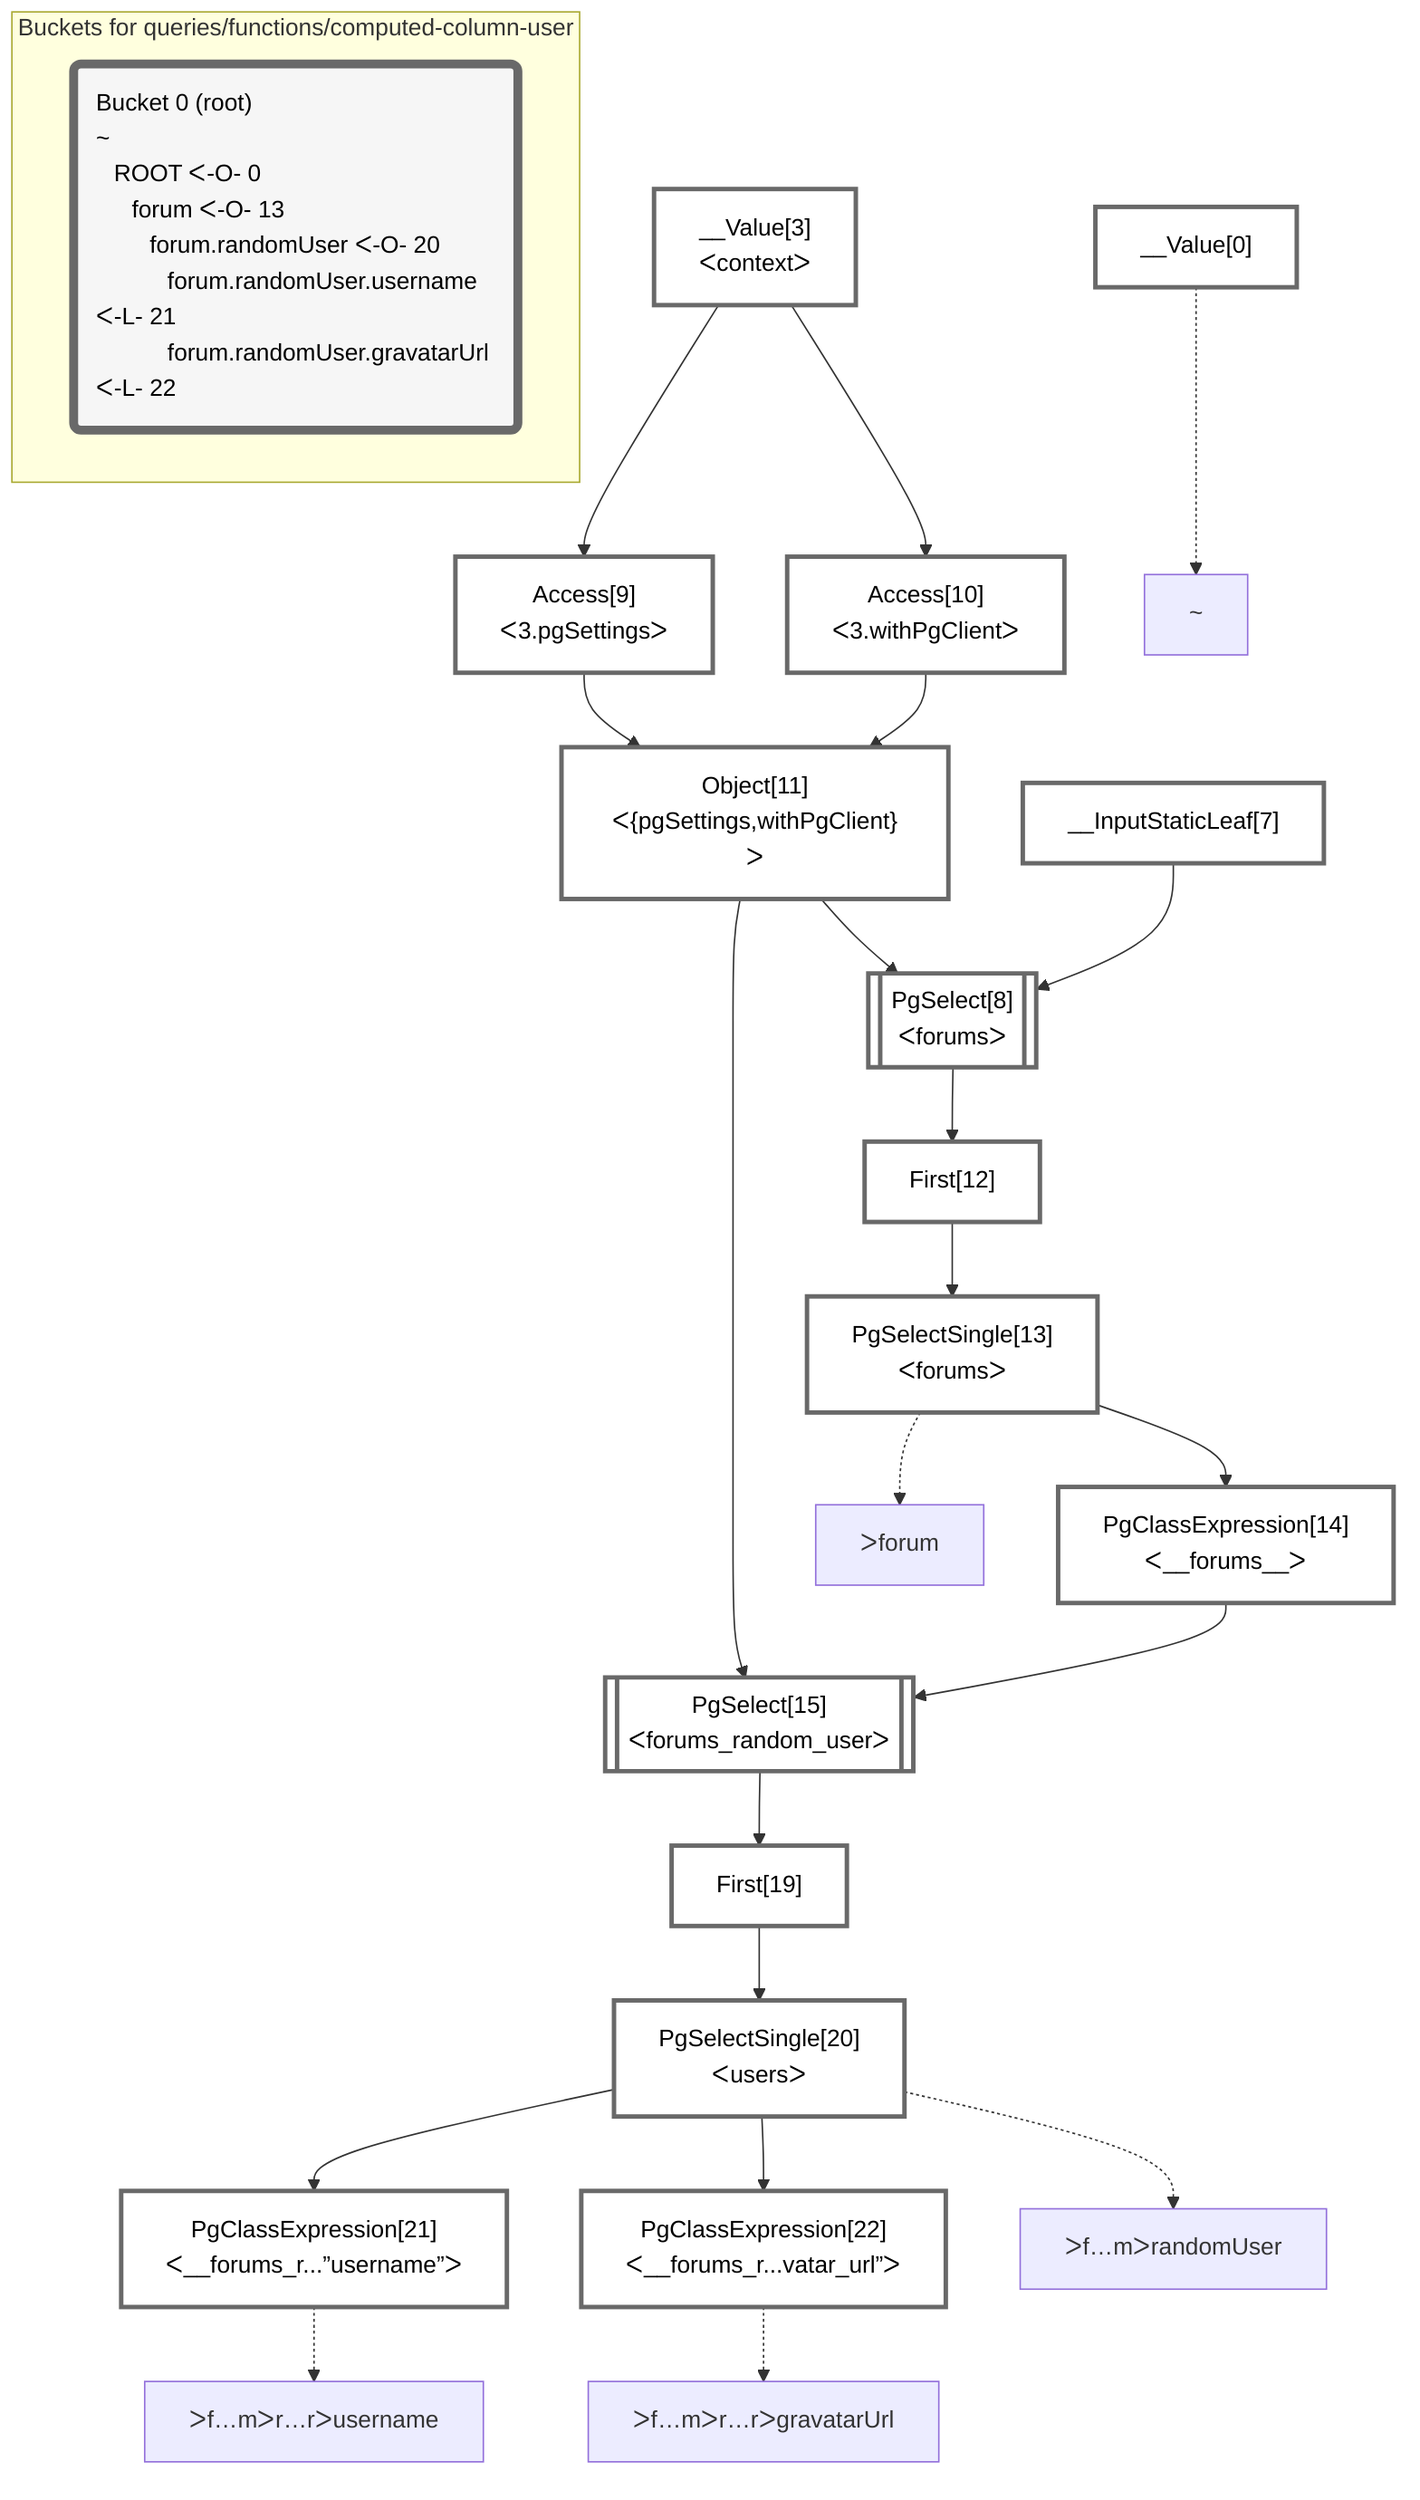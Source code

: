 graph TD
    classDef path fill:#eee,stroke:#000,color:#000
    classDef plan fill:#fff,stroke-width:3px,color:#000
    classDef itemplan fill:#fff,stroke-width:6px,color:#000
    classDef sideeffectplan fill:#f00,stroke-width:6px,color:#000
    classDef bucket fill:#f6f6f6,color:#000,stroke-width:6px,text-align:left


    %% define plans
    __Value0["__Value[0]"]:::plan
    __Value3["__Value[3]<br />ᐸcontextᐳ"]:::plan
    __InputStaticLeaf7["__InputStaticLeaf[7]"]:::plan
    Access9["Access[9]<br />ᐸ3.pgSettingsᐳ"]:::plan
    Access10["Access[10]<br />ᐸ3.withPgClientᐳ"]:::plan
    Object11["Object[11]<br />ᐸ{pgSettings,withPgClient}ᐳ"]:::plan
    PgSelect8[["PgSelect[8]<br />ᐸforumsᐳ"]]:::plan
    First12["First[12]"]:::plan
    PgSelectSingle13["PgSelectSingle[13]<br />ᐸforumsᐳ"]:::plan
    PgClassExpression14["PgClassExpression[14]<br />ᐸ__forums__ᐳ"]:::plan
    PgSelect15[["PgSelect[15]<br />ᐸforums_random_userᐳ"]]:::plan
    First19["First[19]"]:::plan
    PgSelectSingle20["PgSelectSingle[20]<br />ᐸusersᐳ"]:::plan
    PgClassExpression21["PgClassExpression[21]<br />ᐸ__forums_r...”username”ᐳ"]:::plan
    PgClassExpression22["PgClassExpression[22]<br />ᐸ__forums_r...vatar_url”ᐳ"]:::plan

    %% plan dependencies
    __Value3 --> Access9
    __Value3 --> Access10
    Access9 & Access10 --> Object11
    Object11 & __InputStaticLeaf7 --> PgSelect8
    PgSelect8 --> First12
    First12 --> PgSelectSingle13
    PgSelectSingle13 --> PgClassExpression14
    Object11 & PgClassExpression14 --> PgSelect15
    PgSelect15 --> First19
    First19 --> PgSelectSingle20
    PgSelectSingle20 --> PgClassExpression21
    PgSelectSingle20 --> PgClassExpression22

    %% plan-to-path relationships
    P0["~"]
    __Value0 -.-> P0
    P13["ᐳforum"]
    PgSelectSingle13 -.-> P13
    P20["ᐳf…mᐳrandomUser"]
    PgSelectSingle20 -.-> P20
    P21["ᐳf…mᐳr…rᐳusername"]
    PgClassExpression21 -.-> P21
    P22["ᐳf…mᐳr…rᐳgravatarUrl"]
    PgClassExpression22 -.-> P22

    subgraph "Buckets for queries/functions/computed-column-user"
    Bucket0("Bucket 0 (root)<br />~<br />⠀ROOT ᐸ-O- 0<br />⠀⠀forum ᐸ-O- 13<br />⠀⠀⠀forum.randomUser ᐸ-O- 20<br />⠀⠀⠀⠀forum.randomUser.username ᐸ-L- 21<br />⠀⠀⠀⠀forum.randomUser.gravatarUrl ᐸ-L- 22"):::bucket
    classDef bucket0 stroke:#696969
    class Bucket0,__Value0,__Value3,__InputStaticLeaf7,PgSelect8,Access9,Access10,Object11,First12,PgSelectSingle13,PgClassExpression14,PgSelect15,First19,PgSelectSingle20,PgClassExpression21,PgClassExpression22 bucket0
    end
